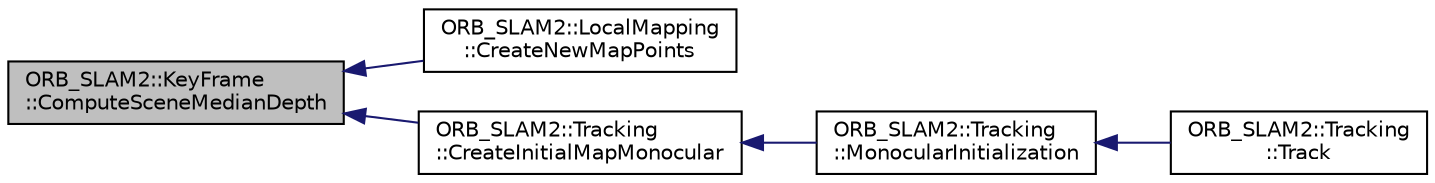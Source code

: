 digraph "ORB_SLAM2::KeyFrame::ComputeSceneMedianDepth"
{
  edge [fontname="Helvetica",fontsize="10",labelfontname="Helvetica",labelfontsize="10"];
  node [fontname="Helvetica",fontsize="10",shape=record];
  rankdir="LR";
  Node36 [label="ORB_SLAM2::KeyFrame\l::ComputeSceneMedianDepth",height=0.2,width=0.4,color="black", fillcolor="grey75", style="filled", fontcolor="black"];
  Node36 -> Node37 [dir="back",color="midnightblue",fontsize="10",style="solid"];
  Node37 [label="ORB_SLAM2::LocalMapping\l::CreateNewMapPoints",height=0.2,width=0.4,color="black", fillcolor="white", style="filled",URL="$class_o_r_b___s_l_a_m2_1_1_local_mapping.html#ac06b513357429d9eff89e29d2ae58d6c"];
  Node36 -> Node38 [dir="back",color="midnightblue",fontsize="10",style="solid"];
  Node38 [label="ORB_SLAM2::Tracking\l::CreateInitialMapMonocular",height=0.2,width=0.4,color="black", fillcolor="white", style="filled",URL="$class_o_r_b___s_l_a_m2_1_1_tracking.html#afeb077c81cd700d779348b80698086e8",tooltip="CreateInitialMapMonocular. "];
  Node38 -> Node39 [dir="back",color="midnightblue",fontsize="10",style="solid"];
  Node39 [label="ORB_SLAM2::Tracking\l::MonocularInitialization",height=0.2,width=0.4,color="black", fillcolor="white", style="filled",URL="$class_o_r_b___s_l_a_m2_1_1_tracking.html#a7e81c68bb6ced27fcbfa2edec38ef6e0",tooltip="单目的地图初始化 "];
  Node39 -> Node40 [dir="back",color="midnightblue",fontsize="10",style="solid"];
  Node40 [label="ORB_SLAM2::Tracking\l::Track",height=0.2,width=0.4,color="black", fillcolor="white", style="filled",URL="$class_o_r_b___s_l_a_m2_1_1_tracking.html#af1f2c9c533642d8c33854540e90d1918",tooltip="Main tracking function. It is independent of the input sensor. "];
}
